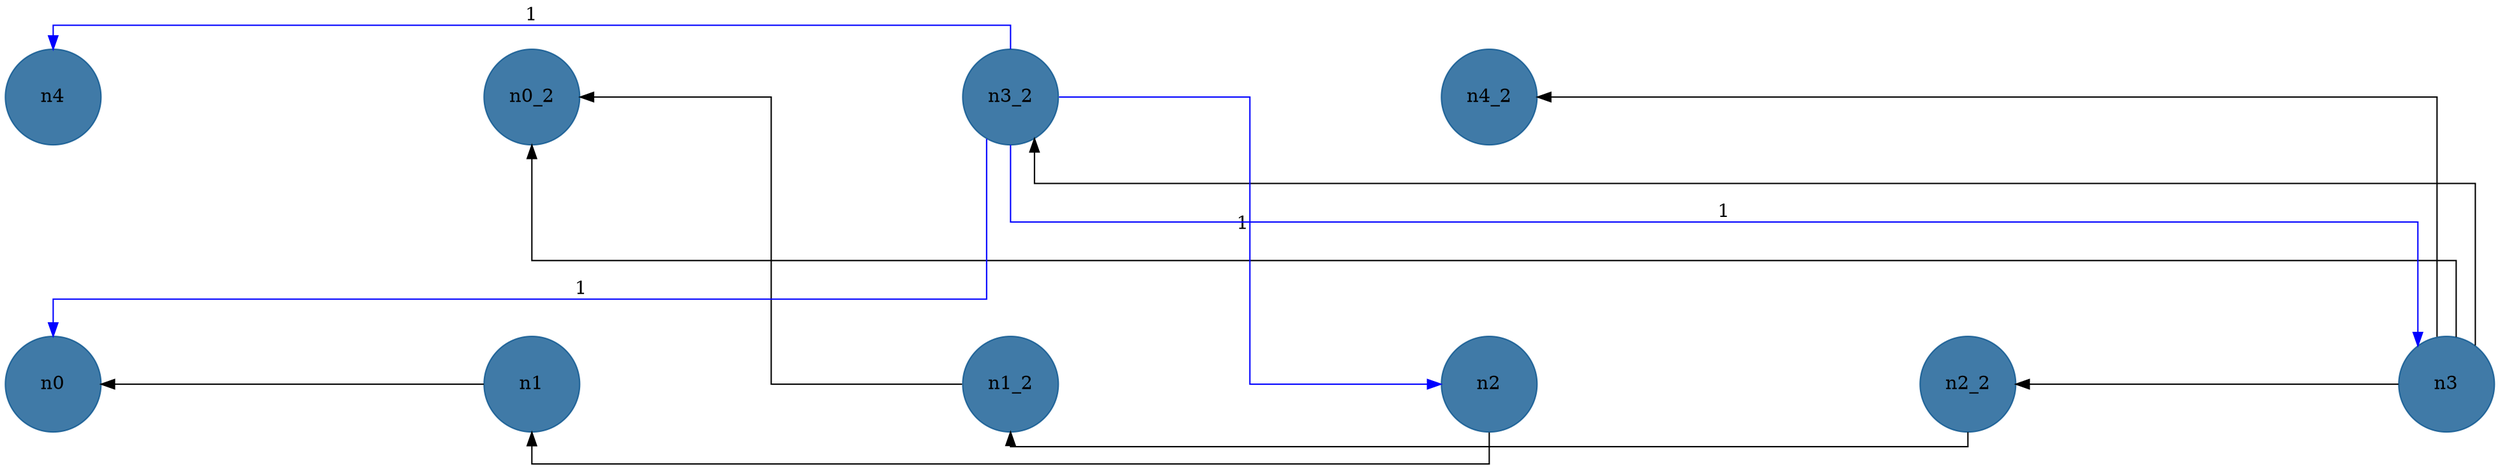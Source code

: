 //do not use DOT to generate pdf use NEATO or FDP
digraph{
layout="neato";
splines="ortho";
n0[shape="ellipse", style="filled", color="#004E8ABF", pos="0,0!", height="1", width="1"];
n1[shape="ellipse", style="filled", color="#004E8ABF", pos="5,0!", height="1", width="1"];
n1 -> n0;
n1_2[shape="ellipse", style="filled", color="#004E8ABF", pos="10,0!", height="1", width="1"];
n1_2 -> n0_2;
n2[shape="ellipse", style="filled", color="#004E8ABF", pos="15,0!", height="1", width="1"];
n2 -> n1;
n2_2[shape="ellipse", style="filled", color="#004E8ABF", pos="20,0!", height="1", width="1"];
n2_2 -> n1_2;
n3[shape="ellipse", style="filled", color="#004E8ABF", pos="25,0!", height="1", width="1"];
n3 -> n3_2;
n3 -> n4_2;
n3 -> n2_2;
n3 -> n0_2;
n4[shape="ellipse", style="filled", color="#004E8ABF", pos="0,3!", height="1", width="1"];
n0_2[shape="ellipse", style="filled", color="#004E8ABF", pos="5,3!", height="1", width="1"];
n3_2[shape="ellipse", style="filled", color="#004E8ABF", pos="10,3!", height="1", width="1"];
n3_2 -> n0[constraint=false,color=blue,label="1"];
n3_2 -> n2[constraint=false,color=blue,label="1"];
n3_2 -> n3[constraint=false,color=blue,label="1"];
n3_2 -> n4[constraint=false,color=blue,label="1"];
n4_2[shape="ellipse", style="filled", color="#004E8ABF", pos="15,3!", height="1", width="1"];
}
